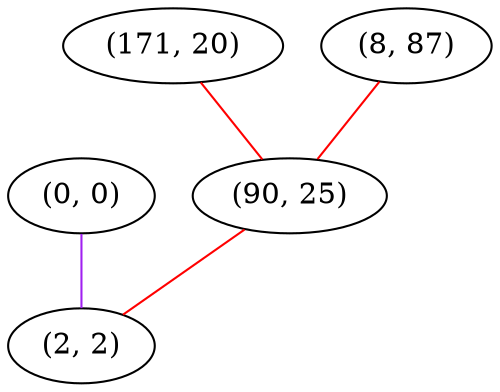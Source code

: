 graph "" {
"(0, 0)";
"(171, 20)";
"(8, 87)";
"(90, 25)";
"(2, 2)";
"(0, 0)" -- "(2, 2)"  [color=purple, key=0, weight=4];
"(171, 20)" -- "(90, 25)"  [color=red, key=0, weight=1];
"(8, 87)" -- "(90, 25)"  [color=red, key=0, weight=1];
"(90, 25)" -- "(2, 2)"  [color=red, key=0, weight=1];
}
